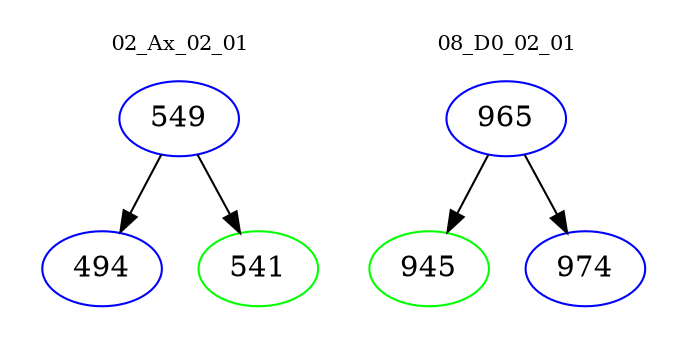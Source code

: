 digraph{
subgraph cluster_0 {
color = white
label = "02_Ax_02_01";
fontsize=10;
T0_549 [label="549", color="blue"]
T0_549 -> T0_494 [color="black"]
T0_494 [label="494", color="blue"]
T0_549 -> T0_541 [color="black"]
T0_541 [label="541", color="green"]
}
subgraph cluster_1 {
color = white
label = "08_D0_02_01";
fontsize=10;
T1_965 [label="965", color="blue"]
T1_965 -> T1_945 [color="black"]
T1_945 [label="945", color="green"]
T1_965 -> T1_974 [color="black"]
T1_974 [label="974", color="blue"]
}
}
